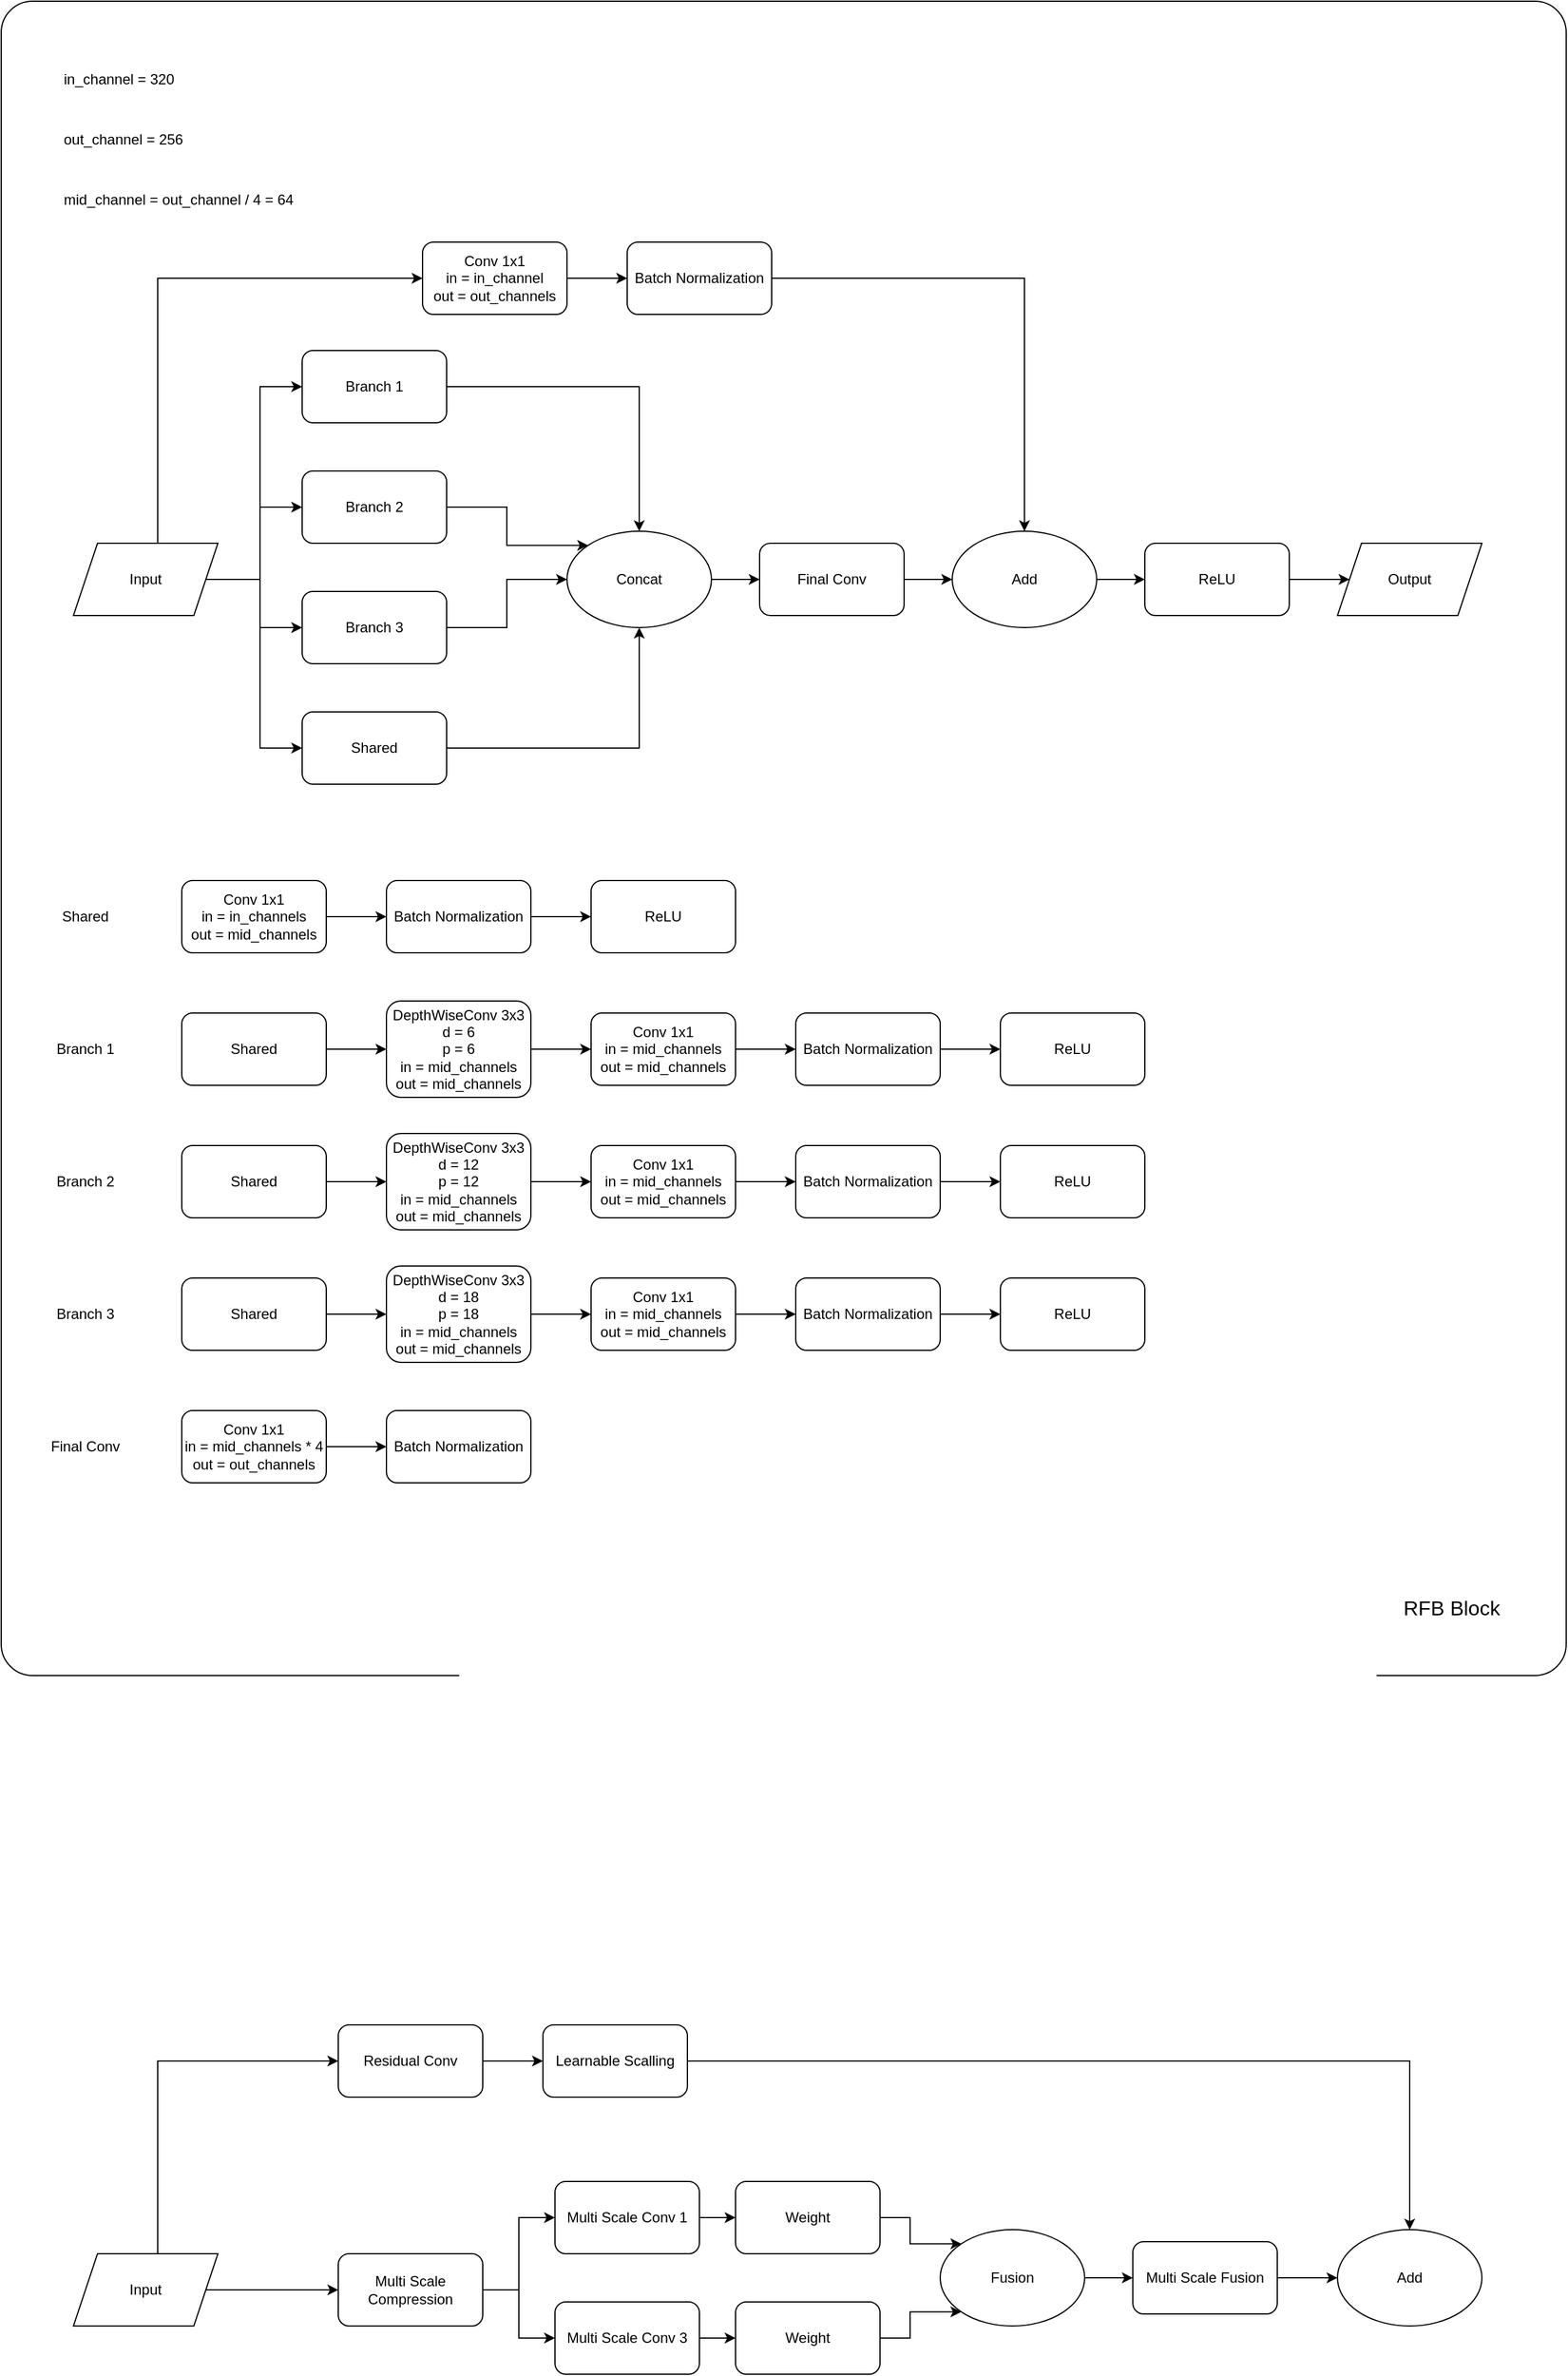 <mxfile version="27.2.0">
  <diagram name="Page-1" id="Wpb7lffDQaTQN_STUFut">
    <mxGraphModel dx="1737" dy="1614" grid="1" gridSize="10" guides="1" tooltips="1" connect="1" arrows="1" fold="1" page="1" pageScale="1" pageWidth="850" pageHeight="1100" math="0" shadow="0">
      <root>
        <mxCell id="0" />
        <mxCell id="1" parent="0" />
        <mxCell id="ULMexEgT5RFxVUXGFJnt-53" value="" style="group" parent="1" vertex="1" connectable="0">
          <mxGeometry x="-100" y="-70" width="1300" height="1390" as="geometry" />
        </mxCell>
        <mxCell id="ULMexEgT5RFxVUXGFJnt-51" value="" style="rounded=1;whiteSpace=wrap;html=1;arcSize=2;" parent="ULMexEgT5RFxVUXGFJnt-53" vertex="1">
          <mxGeometry width="1300" height="1390" as="geometry" />
        </mxCell>
        <mxCell id="5yk39SSH48Gkq1F0wZIZ-6" style="edgeStyle=orthogonalEdgeStyle;rounded=0;orthogonalLoop=1;jettySize=auto;html=1;" parent="ULMexEgT5RFxVUXGFJnt-53" source="5yk39SSH48Gkq1F0wZIZ-1" target="5yk39SSH48Gkq1F0wZIZ-5" edge="1">
          <mxGeometry relative="1" as="geometry" />
        </mxCell>
        <mxCell id="5yk39SSH48Gkq1F0wZIZ-1" value="Branch 1" style="rounded=1;whiteSpace=wrap;html=1;" parent="ULMexEgT5RFxVUXGFJnt-53" vertex="1">
          <mxGeometry x="250" y="290" width="120" height="60" as="geometry" />
        </mxCell>
        <mxCell id="5yk39SSH48Gkq1F0wZIZ-7" style="edgeStyle=orthogonalEdgeStyle;rounded=0;orthogonalLoop=1;jettySize=auto;html=1;entryX=0;entryY=0;entryDx=0;entryDy=0;" parent="ULMexEgT5RFxVUXGFJnt-53" source="5yk39SSH48Gkq1F0wZIZ-2" target="5yk39SSH48Gkq1F0wZIZ-5" edge="1">
          <mxGeometry relative="1" as="geometry" />
        </mxCell>
        <mxCell id="5yk39SSH48Gkq1F0wZIZ-2" value="Branch 2" style="rounded=1;whiteSpace=wrap;html=1;" parent="ULMexEgT5RFxVUXGFJnt-53" vertex="1">
          <mxGeometry x="250" y="390" width="120" height="60" as="geometry" />
        </mxCell>
        <mxCell id="5yk39SSH48Gkq1F0wZIZ-8" style="edgeStyle=orthogonalEdgeStyle;rounded=0;orthogonalLoop=1;jettySize=auto;html=1;entryX=0;entryY=0.5;entryDx=0;entryDy=0;" parent="ULMexEgT5RFxVUXGFJnt-53" source="5yk39SSH48Gkq1F0wZIZ-3" target="5yk39SSH48Gkq1F0wZIZ-5" edge="1">
          <mxGeometry relative="1" as="geometry" />
        </mxCell>
        <mxCell id="5yk39SSH48Gkq1F0wZIZ-3" value="Branch 3" style="rounded=1;whiteSpace=wrap;html=1;" parent="ULMexEgT5RFxVUXGFJnt-53" vertex="1">
          <mxGeometry x="250" y="490" width="120" height="60" as="geometry" />
        </mxCell>
        <mxCell id="5yk39SSH48Gkq1F0wZIZ-9" style="edgeStyle=orthogonalEdgeStyle;rounded=0;orthogonalLoop=1;jettySize=auto;html=1;entryX=0.5;entryY=1;entryDx=0;entryDy=0;" parent="ULMexEgT5RFxVUXGFJnt-53" source="5yk39SSH48Gkq1F0wZIZ-4" target="5yk39SSH48Gkq1F0wZIZ-5" edge="1">
          <mxGeometry relative="1" as="geometry" />
        </mxCell>
        <mxCell id="5yk39SSH48Gkq1F0wZIZ-4" value="Shared" style="rounded=1;whiteSpace=wrap;html=1;" parent="ULMexEgT5RFxVUXGFJnt-53" vertex="1">
          <mxGeometry x="250" y="590" width="120" height="60" as="geometry" />
        </mxCell>
        <mxCell id="5yk39SSH48Gkq1F0wZIZ-11" value="" style="edgeStyle=orthogonalEdgeStyle;rounded=0;orthogonalLoop=1;jettySize=auto;html=1;" parent="ULMexEgT5RFxVUXGFJnt-53" source="5yk39SSH48Gkq1F0wZIZ-5" target="5yk39SSH48Gkq1F0wZIZ-10" edge="1">
          <mxGeometry relative="1" as="geometry" />
        </mxCell>
        <mxCell id="5yk39SSH48Gkq1F0wZIZ-5" value="Concat" style="ellipse;whiteSpace=wrap;html=1;" parent="ULMexEgT5RFxVUXGFJnt-53" vertex="1">
          <mxGeometry x="470" y="440" width="120" height="80" as="geometry" />
        </mxCell>
        <mxCell id="5yk39SSH48Gkq1F0wZIZ-13" value="" style="edgeStyle=orthogonalEdgeStyle;rounded=0;orthogonalLoop=1;jettySize=auto;html=1;" parent="ULMexEgT5RFxVUXGFJnt-53" source="5yk39SSH48Gkq1F0wZIZ-10" target="5yk39SSH48Gkq1F0wZIZ-12" edge="1">
          <mxGeometry relative="1" as="geometry" />
        </mxCell>
        <mxCell id="5yk39SSH48Gkq1F0wZIZ-10" value="Final Conv" style="rounded=1;whiteSpace=wrap;html=1;" parent="ULMexEgT5RFxVUXGFJnt-53" vertex="1">
          <mxGeometry x="630" y="450" width="120" height="60" as="geometry" />
        </mxCell>
        <mxCell id="5yk39SSH48Gkq1F0wZIZ-21" value="" style="edgeStyle=orthogonalEdgeStyle;rounded=0;orthogonalLoop=1;jettySize=auto;html=1;" parent="ULMexEgT5RFxVUXGFJnt-53" source="5yk39SSH48Gkq1F0wZIZ-12" target="5yk39SSH48Gkq1F0wZIZ-20" edge="1">
          <mxGeometry relative="1" as="geometry" />
        </mxCell>
        <mxCell id="5yk39SSH48Gkq1F0wZIZ-12" value="Add" style="ellipse;whiteSpace=wrap;html=1;" parent="ULMexEgT5RFxVUXGFJnt-53" vertex="1">
          <mxGeometry x="790" y="440" width="120" height="80" as="geometry" />
        </mxCell>
        <mxCell id="5yk39SSH48Gkq1F0wZIZ-15" style="edgeStyle=orthogonalEdgeStyle;rounded=0;orthogonalLoop=1;jettySize=auto;html=1;entryX=0;entryY=0.5;entryDx=0;entryDy=0;" parent="ULMexEgT5RFxVUXGFJnt-53" source="5yk39SSH48Gkq1F0wZIZ-14" target="5yk39SSH48Gkq1F0wZIZ-3" edge="1">
          <mxGeometry relative="1" as="geometry" />
        </mxCell>
        <mxCell id="5yk39SSH48Gkq1F0wZIZ-16" style="edgeStyle=orthogonalEdgeStyle;rounded=0;orthogonalLoop=1;jettySize=auto;html=1;entryX=0;entryY=0.5;entryDx=0;entryDy=0;" parent="ULMexEgT5RFxVUXGFJnt-53" source="5yk39SSH48Gkq1F0wZIZ-14" target="5yk39SSH48Gkq1F0wZIZ-2" edge="1">
          <mxGeometry relative="1" as="geometry" />
        </mxCell>
        <mxCell id="5yk39SSH48Gkq1F0wZIZ-17" style="edgeStyle=orthogonalEdgeStyle;rounded=0;orthogonalLoop=1;jettySize=auto;html=1;entryX=0;entryY=0.5;entryDx=0;entryDy=0;" parent="ULMexEgT5RFxVUXGFJnt-53" source="5yk39SSH48Gkq1F0wZIZ-14" target="5yk39SSH48Gkq1F0wZIZ-1" edge="1">
          <mxGeometry relative="1" as="geometry" />
        </mxCell>
        <mxCell id="5yk39SSH48Gkq1F0wZIZ-18" style="edgeStyle=orthogonalEdgeStyle;rounded=0;orthogonalLoop=1;jettySize=auto;html=1;entryX=0;entryY=0.5;entryDx=0;entryDy=0;" parent="ULMexEgT5RFxVUXGFJnt-53" source="5yk39SSH48Gkq1F0wZIZ-14" target="5yk39SSH48Gkq1F0wZIZ-4" edge="1">
          <mxGeometry relative="1" as="geometry" />
        </mxCell>
        <mxCell id="ULMexEgT5RFxVUXGFJnt-49" style="edgeStyle=orthogonalEdgeStyle;rounded=0;orthogonalLoop=1;jettySize=auto;html=1;entryX=0;entryY=0.5;entryDx=0;entryDy=0;" parent="ULMexEgT5RFxVUXGFJnt-53" source="5yk39SSH48Gkq1F0wZIZ-14" target="ULMexEgT5RFxVUXGFJnt-47" edge="1">
          <mxGeometry relative="1" as="geometry">
            <Array as="points">
              <mxPoint x="130" y="230" />
            </Array>
          </mxGeometry>
        </mxCell>
        <mxCell id="5yk39SSH48Gkq1F0wZIZ-14" value="Input" style="shape=parallelogram;perimeter=parallelogramPerimeter;whiteSpace=wrap;html=1;fixedSize=1;" parent="ULMexEgT5RFxVUXGFJnt-53" vertex="1">
          <mxGeometry x="60" y="450" width="120" height="60" as="geometry" />
        </mxCell>
        <mxCell id="5yk39SSH48Gkq1F0wZIZ-23" value="" style="edgeStyle=orthogonalEdgeStyle;rounded=0;orthogonalLoop=1;jettySize=auto;html=1;" parent="ULMexEgT5RFxVUXGFJnt-53" source="5yk39SSH48Gkq1F0wZIZ-20" target="5yk39SSH48Gkq1F0wZIZ-22" edge="1">
          <mxGeometry relative="1" as="geometry" />
        </mxCell>
        <mxCell id="5yk39SSH48Gkq1F0wZIZ-20" value="ReLU" style="rounded=1;whiteSpace=wrap;html=1;" parent="ULMexEgT5RFxVUXGFJnt-53" vertex="1">
          <mxGeometry x="950" y="450" width="120" height="60" as="geometry" />
        </mxCell>
        <mxCell id="5yk39SSH48Gkq1F0wZIZ-22" value="Output" style="shape=parallelogram;perimeter=parallelogramPerimeter;whiteSpace=wrap;html=1;fixedSize=1;" parent="ULMexEgT5RFxVUXGFJnt-53" vertex="1">
          <mxGeometry x="1110" y="450" width="120" height="60" as="geometry" />
        </mxCell>
        <mxCell id="ULMexEgT5RFxVUXGFJnt-4" style="edgeStyle=orthogonalEdgeStyle;rounded=0;orthogonalLoop=1;jettySize=auto;html=1;" parent="ULMexEgT5RFxVUXGFJnt-53" source="ULMexEgT5RFxVUXGFJnt-1" target="ULMexEgT5RFxVUXGFJnt-2" edge="1">
          <mxGeometry relative="1" as="geometry" />
        </mxCell>
        <mxCell id="ULMexEgT5RFxVUXGFJnt-1" value="Conv 1x1&lt;div&gt;in = in_channels&lt;/div&gt;&lt;div&gt;out = mid_channels&lt;/div&gt;" style="rounded=1;whiteSpace=wrap;html=1;" parent="ULMexEgT5RFxVUXGFJnt-53" vertex="1">
          <mxGeometry x="150" y="730" width="120" height="60" as="geometry" />
        </mxCell>
        <mxCell id="ULMexEgT5RFxVUXGFJnt-5" style="edgeStyle=orthogonalEdgeStyle;rounded=0;orthogonalLoop=1;jettySize=auto;html=1;entryX=0;entryY=0.5;entryDx=0;entryDy=0;" parent="ULMexEgT5RFxVUXGFJnt-53" source="ULMexEgT5RFxVUXGFJnt-2" target="ULMexEgT5RFxVUXGFJnt-3" edge="1">
          <mxGeometry relative="1" as="geometry" />
        </mxCell>
        <mxCell id="ULMexEgT5RFxVUXGFJnt-2" value="Batch Normalization" style="rounded=1;whiteSpace=wrap;html=1;" parent="ULMexEgT5RFxVUXGFJnt-53" vertex="1">
          <mxGeometry x="320" y="730" width="120" height="60" as="geometry" />
        </mxCell>
        <mxCell id="ULMexEgT5RFxVUXGFJnt-3" value="ReLU" style="rounded=1;whiteSpace=wrap;html=1;" parent="ULMexEgT5RFxVUXGFJnt-53" vertex="1">
          <mxGeometry x="490" y="730" width="120" height="60" as="geometry" />
        </mxCell>
        <mxCell id="ULMexEgT5RFxVUXGFJnt-6" value="Shared" style="text;html=1;align=center;verticalAlign=middle;whiteSpace=wrap;rounded=0;" parent="ULMexEgT5RFxVUXGFJnt-53" vertex="1">
          <mxGeometry x="40" y="745" width="60" height="30" as="geometry" />
        </mxCell>
        <mxCell id="ULMexEgT5RFxVUXGFJnt-7" style="edgeStyle=orthogonalEdgeStyle;rounded=0;orthogonalLoop=1;jettySize=auto;html=1;" parent="ULMexEgT5RFxVUXGFJnt-53" source="ULMexEgT5RFxVUXGFJnt-8" target="ULMexEgT5RFxVUXGFJnt-10" edge="1">
          <mxGeometry relative="1" as="geometry" />
        </mxCell>
        <mxCell id="ULMexEgT5RFxVUXGFJnt-8" value="DepthWiseConv 3x3&lt;div&gt;d = 6&lt;/div&gt;&lt;div&gt;p = 6&lt;/div&gt;&lt;div&gt;in = mid_channels&lt;/div&gt;&lt;div&gt;&lt;span style=&quot;caret-color: rgba(0, 0, 0, 0);&quot;&gt;out = mid_channels&lt;/span&gt;&lt;/div&gt;" style="rounded=1;whiteSpace=wrap;html=1;" parent="ULMexEgT5RFxVUXGFJnt-53" vertex="1">
          <mxGeometry x="320" y="830" width="120" height="80" as="geometry" />
        </mxCell>
        <mxCell id="ULMexEgT5RFxVUXGFJnt-9" style="edgeStyle=orthogonalEdgeStyle;rounded=0;orthogonalLoop=1;jettySize=auto;html=1;entryX=0;entryY=0.5;entryDx=0;entryDy=0;" parent="ULMexEgT5RFxVUXGFJnt-53" source="ULMexEgT5RFxVUXGFJnt-10" target="ULMexEgT5RFxVUXGFJnt-11" edge="1">
          <mxGeometry relative="1" as="geometry" />
        </mxCell>
        <mxCell id="ULMexEgT5RFxVUXGFJnt-10" value="Conv 1x1&lt;div&gt;&lt;div style=&quot;caret-color: rgba(0, 0, 0, 0);&quot;&gt;in = mid_channels&lt;/div&gt;&lt;div style=&quot;caret-color: rgba(0, 0, 0, 0);&quot;&gt;&lt;span style=&quot;caret-color: rgba(0, 0, 0, 0);&quot;&gt;out = mid_channels&lt;/span&gt;&lt;/div&gt;&lt;/div&gt;" style="rounded=1;whiteSpace=wrap;html=1;" parent="ULMexEgT5RFxVUXGFJnt-53" vertex="1">
          <mxGeometry x="490" y="840" width="120" height="60" as="geometry" />
        </mxCell>
        <mxCell id="ULMexEgT5RFxVUXGFJnt-14" value="" style="edgeStyle=orthogonalEdgeStyle;rounded=0;orthogonalLoop=1;jettySize=auto;html=1;" parent="ULMexEgT5RFxVUXGFJnt-53" source="ULMexEgT5RFxVUXGFJnt-11" target="ULMexEgT5RFxVUXGFJnt-13" edge="1">
          <mxGeometry relative="1" as="geometry" />
        </mxCell>
        <mxCell id="ULMexEgT5RFxVUXGFJnt-11" value="Batch Normalization" style="rounded=1;whiteSpace=wrap;html=1;" parent="ULMexEgT5RFxVUXGFJnt-53" vertex="1">
          <mxGeometry x="660" y="840" width="120" height="60" as="geometry" />
        </mxCell>
        <mxCell id="ULMexEgT5RFxVUXGFJnt-12" value="Branch 1" style="text;html=1;align=center;verticalAlign=middle;whiteSpace=wrap;rounded=0;" parent="ULMexEgT5RFxVUXGFJnt-53" vertex="1">
          <mxGeometry x="40" y="855" width="60" height="30" as="geometry" />
        </mxCell>
        <mxCell id="ULMexEgT5RFxVUXGFJnt-13" value="ReLU" style="rounded=1;whiteSpace=wrap;html=1;" parent="ULMexEgT5RFxVUXGFJnt-53" vertex="1">
          <mxGeometry x="830" y="840" width="120" height="60" as="geometry" />
        </mxCell>
        <mxCell id="ULMexEgT5RFxVUXGFJnt-15" style="edgeStyle=orthogonalEdgeStyle;rounded=0;orthogonalLoop=1;jettySize=auto;html=1;" parent="ULMexEgT5RFxVUXGFJnt-53" source="ULMexEgT5RFxVUXGFJnt-16" target="ULMexEgT5RFxVUXGFJnt-18" edge="1">
          <mxGeometry relative="1" as="geometry" />
        </mxCell>
        <mxCell id="ULMexEgT5RFxVUXGFJnt-16" value="DepthWiseConv 3x3&lt;div&gt;d = 12&lt;/div&gt;&lt;div&gt;p = 12&lt;/div&gt;&lt;div&gt;&lt;div style=&quot;caret-color: rgba(0, 0, 0, 0);&quot;&gt;in = mid_channels&lt;/div&gt;&lt;div style=&quot;caret-color: rgba(0, 0, 0, 0);&quot;&gt;&lt;span style=&quot;caret-color: rgba(0, 0, 0, 0);&quot;&gt;out = mid_channels&lt;/span&gt;&lt;/div&gt;&lt;/div&gt;" style="rounded=1;whiteSpace=wrap;html=1;" parent="ULMexEgT5RFxVUXGFJnt-53" vertex="1">
          <mxGeometry x="320" y="940" width="120" height="80" as="geometry" />
        </mxCell>
        <mxCell id="ULMexEgT5RFxVUXGFJnt-17" style="edgeStyle=orthogonalEdgeStyle;rounded=0;orthogonalLoop=1;jettySize=auto;html=1;entryX=0;entryY=0.5;entryDx=0;entryDy=0;" parent="ULMexEgT5RFxVUXGFJnt-53" source="ULMexEgT5RFxVUXGFJnt-18" target="ULMexEgT5RFxVUXGFJnt-20" edge="1">
          <mxGeometry relative="1" as="geometry" />
        </mxCell>
        <mxCell id="ULMexEgT5RFxVUXGFJnt-18" value="Conv 1x1&lt;div&gt;&lt;div style=&quot;caret-color: rgba(0, 0, 0, 0);&quot;&gt;in = mid_channels&lt;/div&gt;&lt;div style=&quot;caret-color: rgba(0, 0, 0, 0);&quot;&gt;&lt;span style=&quot;caret-color: rgba(0, 0, 0, 0);&quot;&gt;out = mid_channels&lt;/span&gt;&lt;/div&gt;&lt;/div&gt;" style="rounded=1;whiteSpace=wrap;html=1;" parent="ULMexEgT5RFxVUXGFJnt-53" vertex="1">
          <mxGeometry x="490" y="950" width="120" height="60" as="geometry" />
        </mxCell>
        <mxCell id="ULMexEgT5RFxVUXGFJnt-19" value="" style="edgeStyle=orthogonalEdgeStyle;rounded=0;orthogonalLoop=1;jettySize=auto;html=1;" parent="ULMexEgT5RFxVUXGFJnt-53" source="ULMexEgT5RFxVUXGFJnt-20" target="ULMexEgT5RFxVUXGFJnt-22" edge="1">
          <mxGeometry relative="1" as="geometry" />
        </mxCell>
        <mxCell id="ULMexEgT5RFxVUXGFJnt-20" value="Batch Normalization" style="rounded=1;whiteSpace=wrap;html=1;" parent="ULMexEgT5RFxVUXGFJnt-53" vertex="1">
          <mxGeometry x="660" y="950" width="120" height="60" as="geometry" />
        </mxCell>
        <mxCell id="ULMexEgT5RFxVUXGFJnt-21" value="Branch 2" style="text;html=1;align=center;verticalAlign=middle;whiteSpace=wrap;rounded=0;" parent="ULMexEgT5RFxVUXGFJnt-53" vertex="1">
          <mxGeometry x="40" y="965" width="60" height="30" as="geometry" />
        </mxCell>
        <mxCell id="ULMexEgT5RFxVUXGFJnt-22" value="ReLU" style="rounded=1;whiteSpace=wrap;html=1;" parent="ULMexEgT5RFxVUXGFJnt-53" vertex="1">
          <mxGeometry x="830" y="950" width="120" height="60" as="geometry" />
        </mxCell>
        <mxCell id="ULMexEgT5RFxVUXGFJnt-23" style="edgeStyle=orthogonalEdgeStyle;rounded=0;orthogonalLoop=1;jettySize=auto;html=1;" parent="ULMexEgT5RFxVUXGFJnt-53" source="ULMexEgT5RFxVUXGFJnt-24" target="ULMexEgT5RFxVUXGFJnt-26" edge="1">
          <mxGeometry relative="1" as="geometry" />
        </mxCell>
        <mxCell id="ULMexEgT5RFxVUXGFJnt-24" value="DepthWiseConv 3x3&lt;div&gt;d = 18&lt;/div&gt;&lt;div&gt;p = 18&lt;/div&gt;&lt;div&gt;&lt;div style=&quot;caret-color: rgba(0, 0, 0, 0);&quot;&gt;in = mid_channels&lt;/div&gt;&lt;div style=&quot;caret-color: rgba(0, 0, 0, 0);&quot;&gt;&lt;span style=&quot;caret-color: rgba(0, 0, 0, 0);&quot;&gt;out = mid_channels&lt;/span&gt;&lt;/div&gt;&lt;/div&gt;" style="rounded=1;whiteSpace=wrap;html=1;" parent="ULMexEgT5RFxVUXGFJnt-53" vertex="1">
          <mxGeometry x="320" y="1050" width="120" height="80" as="geometry" />
        </mxCell>
        <mxCell id="ULMexEgT5RFxVUXGFJnt-25" style="edgeStyle=orthogonalEdgeStyle;rounded=0;orthogonalLoop=1;jettySize=auto;html=1;entryX=0;entryY=0.5;entryDx=0;entryDy=0;" parent="ULMexEgT5RFxVUXGFJnt-53" source="ULMexEgT5RFxVUXGFJnt-26" target="ULMexEgT5RFxVUXGFJnt-28" edge="1">
          <mxGeometry relative="1" as="geometry" />
        </mxCell>
        <mxCell id="ULMexEgT5RFxVUXGFJnt-26" value="Conv 1x1&lt;div&gt;&lt;div style=&quot;caret-color: rgba(0, 0, 0, 0);&quot;&gt;in = mid_channels&lt;/div&gt;&lt;div style=&quot;caret-color: rgba(0, 0, 0, 0);&quot;&gt;&lt;span style=&quot;caret-color: rgba(0, 0, 0, 0);&quot;&gt;out = mid_channels&lt;/span&gt;&lt;/div&gt;&lt;/div&gt;" style="rounded=1;whiteSpace=wrap;html=1;" parent="ULMexEgT5RFxVUXGFJnt-53" vertex="1">
          <mxGeometry x="490" y="1060" width="120" height="60" as="geometry" />
        </mxCell>
        <mxCell id="ULMexEgT5RFxVUXGFJnt-27" value="" style="edgeStyle=orthogonalEdgeStyle;rounded=0;orthogonalLoop=1;jettySize=auto;html=1;" parent="ULMexEgT5RFxVUXGFJnt-53" source="ULMexEgT5RFxVUXGFJnt-28" target="ULMexEgT5RFxVUXGFJnt-30" edge="1">
          <mxGeometry relative="1" as="geometry" />
        </mxCell>
        <mxCell id="ULMexEgT5RFxVUXGFJnt-28" value="Batch Normalization" style="rounded=1;whiteSpace=wrap;html=1;" parent="ULMexEgT5RFxVUXGFJnt-53" vertex="1">
          <mxGeometry x="660" y="1060" width="120" height="60" as="geometry" />
        </mxCell>
        <mxCell id="ULMexEgT5RFxVUXGFJnt-29" value="Branch 3" style="text;html=1;align=center;verticalAlign=middle;whiteSpace=wrap;rounded=0;" parent="ULMexEgT5RFxVUXGFJnt-53" vertex="1">
          <mxGeometry x="40" y="1075" width="60" height="30" as="geometry" />
        </mxCell>
        <mxCell id="ULMexEgT5RFxVUXGFJnt-30" value="ReLU" style="rounded=1;whiteSpace=wrap;html=1;" parent="ULMexEgT5RFxVUXGFJnt-53" vertex="1">
          <mxGeometry x="830" y="1060" width="120" height="60" as="geometry" />
        </mxCell>
        <mxCell id="ULMexEgT5RFxVUXGFJnt-31" value="mid_channel = out_channel / 4 = 64" style="text;html=1;align=left;verticalAlign=middle;whiteSpace=wrap;rounded=0;" parent="ULMexEgT5RFxVUXGFJnt-53" vertex="1">
          <mxGeometry x="50" y="150" width="230" height="30" as="geometry" />
        </mxCell>
        <mxCell id="ULMexEgT5RFxVUXGFJnt-32" value="in_channel = 320" style="text;html=1;align=left;verticalAlign=middle;whiteSpace=wrap;rounded=0;" parent="ULMexEgT5RFxVUXGFJnt-53" vertex="1">
          <mxGeometry x="50" y="50" width="170" height="30" as="geometry" />
        </mxCell>
        <mxCell id="ULMexEgT5RFxVUXGFJnt-33" value="out_channel = 256" style="text;html=1;align=left;verticalAlign=middle;whiteSpace=wrap;rounded=0;" parent="ULMexEgT5RFxVUXGFJnt-53" vertex="1">
          <mxGeometry x="50" y="100" width="170" height="30" as="geometry" />
        </mxCell>
        <mxCell id="ULMexEgT5RFxVUXGFJnt-37" value="" style="edgeStyle=orthogonalEdgeStyle;rounded=0;orthogonalLoop=1;jettySize=auto;html=1;" parent="ULMexEgT5RFxVUXGFJnt-53" source="ULMexEgT5RFxVUXGFJnt-34" target="ULMexEgT5RFxVUXGFJnt-8" edge="1">
          <mxGeometry relative="1" as="geometry" />
        </mxCell>
        <mxCell id="ULMexEgT5RFxVUXGFJnt-34" value="Shared" style="rounded=1;whiteSpace=wrap;html=1;" parent="ULMexEgT5RFxVUXGFJnt-53" vertex="1">
          <mxGeometry x="150" y="840" width="120" height="60" as="geometry" />
        </mxCell>
        <mxCell id="ULMexEgT5RFxVUXGFJnt-38" value="" style="edgeStyle=orthogonalEdgeStyle;rounded=0;orthogonalLoop=1;jettySize=auto;html=1;" parent="ULMexEgT5RFxVUXGFJnt-53" source="ULMexEgT5RFxVUXGFJnt-35" target="ULMexEgT5RFxVUXGFJnt-16" edge="1">
          <mxGeometry relative="1" as="geometry" />
        </mxCell>
        <mxCell id="ULMexEgT5RFxVUXGFJnt-35" value="Shared" style="rounded=1;whiteSpace=wrap;html=1;" parent="ULMexEgT5RFxVUXGFJnt-53" vertex="1">
          <mxGeometry x="150" y="950" width="120" height="60" as="geometry" />
        </mxCell>
        <mxCell id="ULMexEgT5RFxVUXGFJnt-39" value="" style="edgeStyle=orthogonalEdgeStyle;rounded=0;orthogonalLoop=1;jettySize=auto;html=1;" parent="ULMexEgT5RFxVUXGFJnt-53" source="ULMexEgT5RFxVUXGFJnt-36" target="ULMexEgT5RFxVUXGFJnt-24" edge="1">
          <mxGeometry relative="1" as="geometry" />
        </mxCell>
        <mxCell id="ULMexEgT5RFxVUXGFJnt-36" value="Shared" style="rounded=1;whiteSpace=wrap;html=1;" parent="ULMexEgT5RFxVUXGFJnt-53" vertex="1">
          <mxGeometry x="150" y="1060" width="120" height="60" as="geometry" />
        </mxCell>
        <mxCell id="ULMexEgT5RFxVUXGFJnt-40" style="edgeStyle=orthogonalEdgeStyle;rounded=0;orthogonalLoop=1;jettySize=auto;html=1;" parent="ULMexEgT5RFxVUXGFJnt-53" source="ULMexEgT5RFxVUXGFJnt-41" target="ULMexEgT5RFxVUXGFJnt-43" edge="1">
          <mxGeometry relative="1" as="geometry" />
        </mxCell>
        <mxCell id="ULMexEgT5RFxVUXGFJnt-41" value="Conv 1x1&lt;div&gt;in = mid_channels * 4&lt;/div&gt;&lt;div&gt;out = out_channels&lt;/div&gt;" style="rounded=1;whiteSpace=wrap;html=1;" parent="ULMexEgT5RFxVUXGFJnt-53" vertex="1">
          <mxGeometry x="150" y="1170" width="120" height="60" as="geometry" />
        </mxCell>
        <mxCell id="ULMexEgT5RFxVUXGFJnt-43" value="Batch Normalization" style="rounded=1;whiteSpace=wrap;html=1;" parent="ULMexEgT5RFxVUXGFJnt-53" vertex="1">
          <mxGeometry x="320" y="1170" width="120" height="60" as="geometry" />
        </mxCell>
        <mxCell id="ULMexEgT5RFxVUXGFJnt-45" value="Final Conv" style="text;html=1;align=center;verticalAlign=middle;whiteSpace=wrap;rounded=0;" parent="ULMexEgT5RFxVUXGFJnt-53" vertex="1">
          <mxGeometry x="40" y="1185" width="60" height="30" as="geometry" />
        </mxCell>
        <mxCell id="ULMexEgT5RFxVUXGFJnt-46" style="edgeStyle=orthogonalEdgeStyle;rounded=0;orthogonalLoop=1;jettySize=auto;html=1;" parent="ULMexEgT5RFxVUXGFJnt-53" source="ULMexEgT5RFxVUXGFJnt-47" target="ULMexEgT5RFxVUXGFJnt-48" edge="1">
          <mxGeometry relative="1" as="geometry" />
        </mxCell>
        <mxCell id="ULMexEgT5RFxVUXGFJnt-47" value="Conv 1x1&lt;div&gt;in = in_channel&lt;/div&gt;&lt;div&gt;out = out_channels&lt;/div&gt;" style="rounded=1;whiteSpace=wrap;html=1;" parent="ULMexEgT5RFxVUXGFJnt-53" vertex="1">
          <mxGeometry x="350" y="200" width="120" height="60" as="geometry" />
        </mxCell>
        <mxCell id="ULMexEgT5RFxVUXGFJnt-50" style="edgeStyle=orthogonalEdgeStyle;rounded=0;orthogonalLoop=1;jettySize=auto;html=1;entryX=0.5;entryY=0;entryDx=0;entryDy=0;" parent="ULMexEgT5RFxVUXGFJnt-53" source="ULMexEgT5RFxVUXGFJnt-48" target="5yk39SSH48Gkq1F0wZIZ-12" edge="1">
          <mxGeometry relative="1" as="geometry" />
        </mxCell>
        <mxCell id="ULMexEgT5RFxVUXGFJnt-48" value="Batch Normalization" style="rounded=1;whiteSpace=wrap;html=1;" parent="ULMexEgT5RFxVUXGFJnt-53" vertex="1">
          <mxGeometry x="520" y="200" width="120" height="60" as="geometry" />
        </mxCell>
        <mxCell id="ULMexEgT5RFxVUXGFJnt-52" value="RFB Block" style="text;html=1;align=center;verticalAlign=middle;whiteSpace=wrap;rounded=0;fontSize=17;" parent="ULMexEgT5RFxVUXGFJnt-53" vertex="1">
          <mxGeometry x="1160" y="1320" width="90" height="30" as="geometry" />
        </mxCell>
        <mxCell id="eNPJahaXqTW3j3RyROAE-3" style="edgeStyle=orthogonalEdgeStyle;rounded=0;orthogonalLoop=1;jettySize=auto;html=1;entryX=0;entryY=0.5;entryDx=0;entryDy=0;" edge="1" parent="1" source="eNPJahaXqTW3j3RyROAE-1" target="eNPJahaXqTW3j3RyROAE-2">
          <mxGeometry relative="1" as="geometry">
            <Array as="points">
              <mxPoint x="30" y="1640" />
            </Array>
          </mxGeometry>
        </mxCell>
        <mxCell id="eNPJahaXqTW3j3RyROAE-5" style="edgeStyle=orthogonalEdgeStyle;rounded=0;orthogonalLoop=1;jettySize=auto;html=1;entryX=0;entryY=0.5;entryDx=0;entryDy=0;" edge="1" parent="1" source="eNPJahaXqTW3j3RyROAE-1" target="eNPJahaXqTW3j3RyROAE-4">
          <mxGeometry relative="1" as="geometry" />
        </mxCell>
        <mxCell id="eNPJahaXqTW3j3RyROAE-1" value="Input" style="shape=parallelogram;perimeter=parallelogramPerimeter;whiteSpace=wrap;html=1;fixedSize=1;" vertex="1" parent="1">
          <mxGeometry x="-40" y="1800" width="120" height="60" as="geometry" />
        </mxCell>
        <mxCell id="eNPJahaXqTW3j3RyROAE-18" value="" style="edgeStyle=orthogonalEdgeStyle;rounded=0;orthogonalLoop=1;jettySize=auto;html=1;" edge="1" parent="1" source="eNPJahaXqTW3j3RyROAE-2" target="eNPJahaXqTW3j3RyROAE-17">
          <mxGeometry relative="1" as="geometry" />
        </mxCell>
        <mxCell id="eNPJahaXqTW3j3RyROAE-2" value="Residual Conv" style="rounded=1;whiteSpace=wrap;html=1;" vertex="1" parent="1">
          <mxGeometry x="180" y="1610" width="120" height="60" as="geometry" />
        </mxCell>
        <mxCell id="eNPJahaXqTW3j3RyROAE-8" style="edgeStyle=orthogonalEdgeStyle;rounded=0;orthogonalLoop=1;jettySize=auto;html=1;entryX=0;entryY=0.5;entryDx=0;entryDy=0;" edge="1" parent="1" source="eNPJahaXqTW3j3RyROAE-4" target="eNPJahaXqTW3j3RyROAE-6">
          <mxGeometry relative="1" as="geometry" />
        </mxCell>
        <mxCell id="eNPJahaXqTW3j3RyROAE-9" style="edgeStyle=orthogonalEdgeStyle;rounded=0;orthogonalLoop=1;jettySize=auto;html=1;entryX=0;entryY=0.5;entryDx=0;entryDy=0;" edge="1" parent="1" source="eNPJahaXqTW3j3RyROAE-4" target="eNPJahaXqTW3j3RyROAE-7">
          <mxGeometry relative="1" as="geometry" />
        </mxCell>
        <mxCell id="eNPJahaXqTW3j3RyROAE-4" value="Multi Scale Compression" style="rounded=1;whiteSpace=wrap;html=1;" vertex="1" parent="1">
          <mxGeometry x="180" y="1800" width="120" height="60" as="geometry" />
        </mxCell>
        <mxCell id="eNPJahaXqTW3j3RyROAE-13" value="" style="edgeStyle=orthogonalEdgeStyle;rounded=0;orthogonalLoop=1;jettySize=auto;html=1;" edge="1" parent="1" source="eNPJahaXqTW3j3RyROAE-6" target="eNPJahaXqTW3j3RyROAE-11">
          <mxGeometry relative="1" as="geometry" />
        </mxCell>
        <mxCell id="eNPJahaXqTW3j3RyROAE-6" value="Multi Scale Conv 1" style="rounded=1;whiteSpace=wrap;html=1;" vertex="1" parent="1">
          <mxGeometry x="360" y="1740" width="120" height="60" as="geometry" />
        </mxCell>
        <mxCell id="eNPJahaXqTW3j3RyROAE-14" value="" style="edgeStyle=orthogonalEdgeStyle;rounded=0;orthogonalLoop=1;jettySize=auto;html=1;" edge="1" parent="1" source="eNPJahaXqTW3j3RyROAE-7" target="eNPJahaXqTW3j3RyROAE-12">
          <mxGeometry relative="1" as="geometry" />
        </mxCell>
        <mxCell id="eNPJahaXqTW3j3RyROAE-7" value="Multi Scale Conv 3" style="rounded=1;whiteSpace=wrap;html=1;" vertex="1" parent="1">
          <mxGeometry x="360" y="1840" width="120" height="60" as="geometry" />
        </mxCell>
        <mxCell id="eNPJahaXqTW3j3RyROAE-23" value="" style="edgeStyle=orthogonalEdgeStyle;rounded=0;orthogonalLoop=1;jettySize=auto;html=1;" edge="1" parent="1" source="eNPJahaXqTW3j3RyROAE-10" target="eNPJahaXqTW3j3RyROAE-22">
          <mxGeometry relative="1" as="geometry" />
        </mxCell>
        <mxCell id="eNPJahaXqTW3j3RyROAE-10" value="Fusion" style="ellipse;whiteSpace=wrap;html=1;" vertex="1" parent="1">
          <mxGeometry x="680" y="1780" width="120" height="80" as="geometry" />
        </mxCell>
        <mxCell id="eNPJahaXqTW3j3RyROAE-15" style="edgeStyle=orthogonalEdgeStyle;rounded=0;orthogonalLoop=1;jettySize=auto;html=1;entryX=0;entryY=0;entryDx=0;entryDy=0;" edge="1" parent="1" source="eNPJahaXqTW3j3RyROAE-11" target="eNPJahaXqTW3j3RyROAE-10">
          <mxGeometry relative="1" as="geometry" />
        </mxCell>
        <mxCell id="eNPJahaXqTW3j3RyROAE-11" value="Weight" style="rounded=1;whiteSpace=wrap;html=1;" vertex="1" parent="1">
          <mxGeometry x="510" y="1740" width="120" height="60" as="geometry" />
        </mxCell>
        <mxCell id="eNPJahaXqTW3j3RyROAE-16" style="edgeStyle=orthogonalEdgeStyle;rounded=0;orthogonalLoop=1;jettySize=auto;html=1;entryX=0;entryY=1;entryDx=0;entryDy=0;" edge="1" parent="1" source="eNPJahaXqTW3j3RyROAE-12" target="eNPJahaXqTW3j3RyROAE-10">
          <mxGeometry relative="1" as="geometry" />
        </mxCell>
        <mxCell id="eNPJahaXqTW3j3RyROAE-12" value="Weight" style="rounded=1;whiteSpace=wrap;html=1;" vertex="1" parent="1">
          <mxGeometry x="510" y="1840" width="120" height="60" as="geometry" />
        </mxCell>
        <mxCell id="eNPJahaXqTW3j3RyROAE-21" style="edgeStyle=orthogonalEdgeStyle;rounded=0;orthogonalLoop=1;jettySize=auto;html=1;" edge="1" parent="1" source="eNPJahaXqTW3j3RyROAE-17" target="eNPJahaXqTW3j3RyROAE-19">
          <mxGeometry relative="1" as="geometry" />
        </mxCell>
        <mxCell id="eNPJahaXqTW3j3RyROAE-17" value="Learnable Scalling" style="rounded=1;whiteSpace=wrap;html=1;" vertex="1" parent="1">
          <mxGeometry x="350" y="1610" width="120" height="60" as="geometry" />
        </mxCell>
        <mxCell id="eNPJahaXqTW3j3RyROAE-19" value="Add" style="ellipse;whiteSpace=wrap;html=1;" vertex="1" parent="1">
          <mxGeometry x="1010" y="1780" width="120" height="80" as="geometry" />
        </mxCell>
        <mxCell id="eNPJahaXqTW3j3RyROAE-24" value="" style="edgeStyle=orthogonalEdgeStyle;rounded=0;orthogonalLoop=1;jettySize=auto;html=1;" edge="1" parent="1" source="eNPJahaXqTW3j3RyROAE-22" target="eNPJahaXqTW3j3RyROAE-19">
          <mxGeometry relative="1" as="geometry" />
        </mxCell>
        <mxCell id="eNPJahaXqTW3j3RyROAE-22" value="Multi Scale Fusion" style="rounded=1;whiteSpace=wrap;html=1;" vertex="1" parent="1">
          <mxGeometry x="840" y="1790" width="120" height="60" as="geometry" />
        </mxCell>
      </root>
    </mxGraphModel>
  </diagram>
</mxfile>
